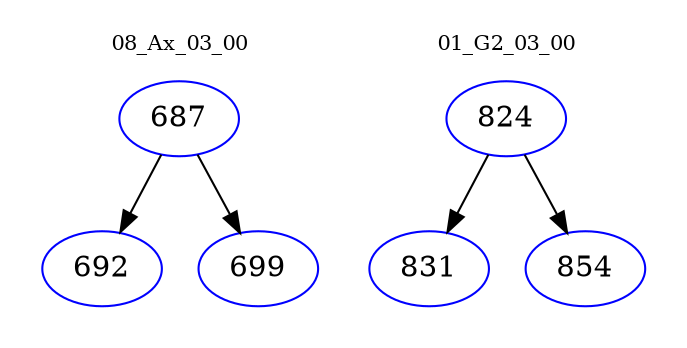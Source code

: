digraph{
subgraph cluster_0 {
color = white
label = "08_Ax_03_00";
fontsize=10;
T0_687 [label="687", color="blue"]
T0_687 -> T0_692 [color="black"]
T0_692 [label="692", color="blue"]
T0_687 -> T0_699 [color="black"]
T0_699 [label="699", color="blue"]
}
subgraph cluster_1 {
color = white
label = "01_G2_03_00";
fontsize=10;
T1_824 [label="824", color="blue"]
T1_824 -> T1_831 [color="black"]
T1_831 [label="831", color="blue"]
T1_824 -> T1_854 [color="black"]
T1_854 [label="854", color="blue"]
}
}
